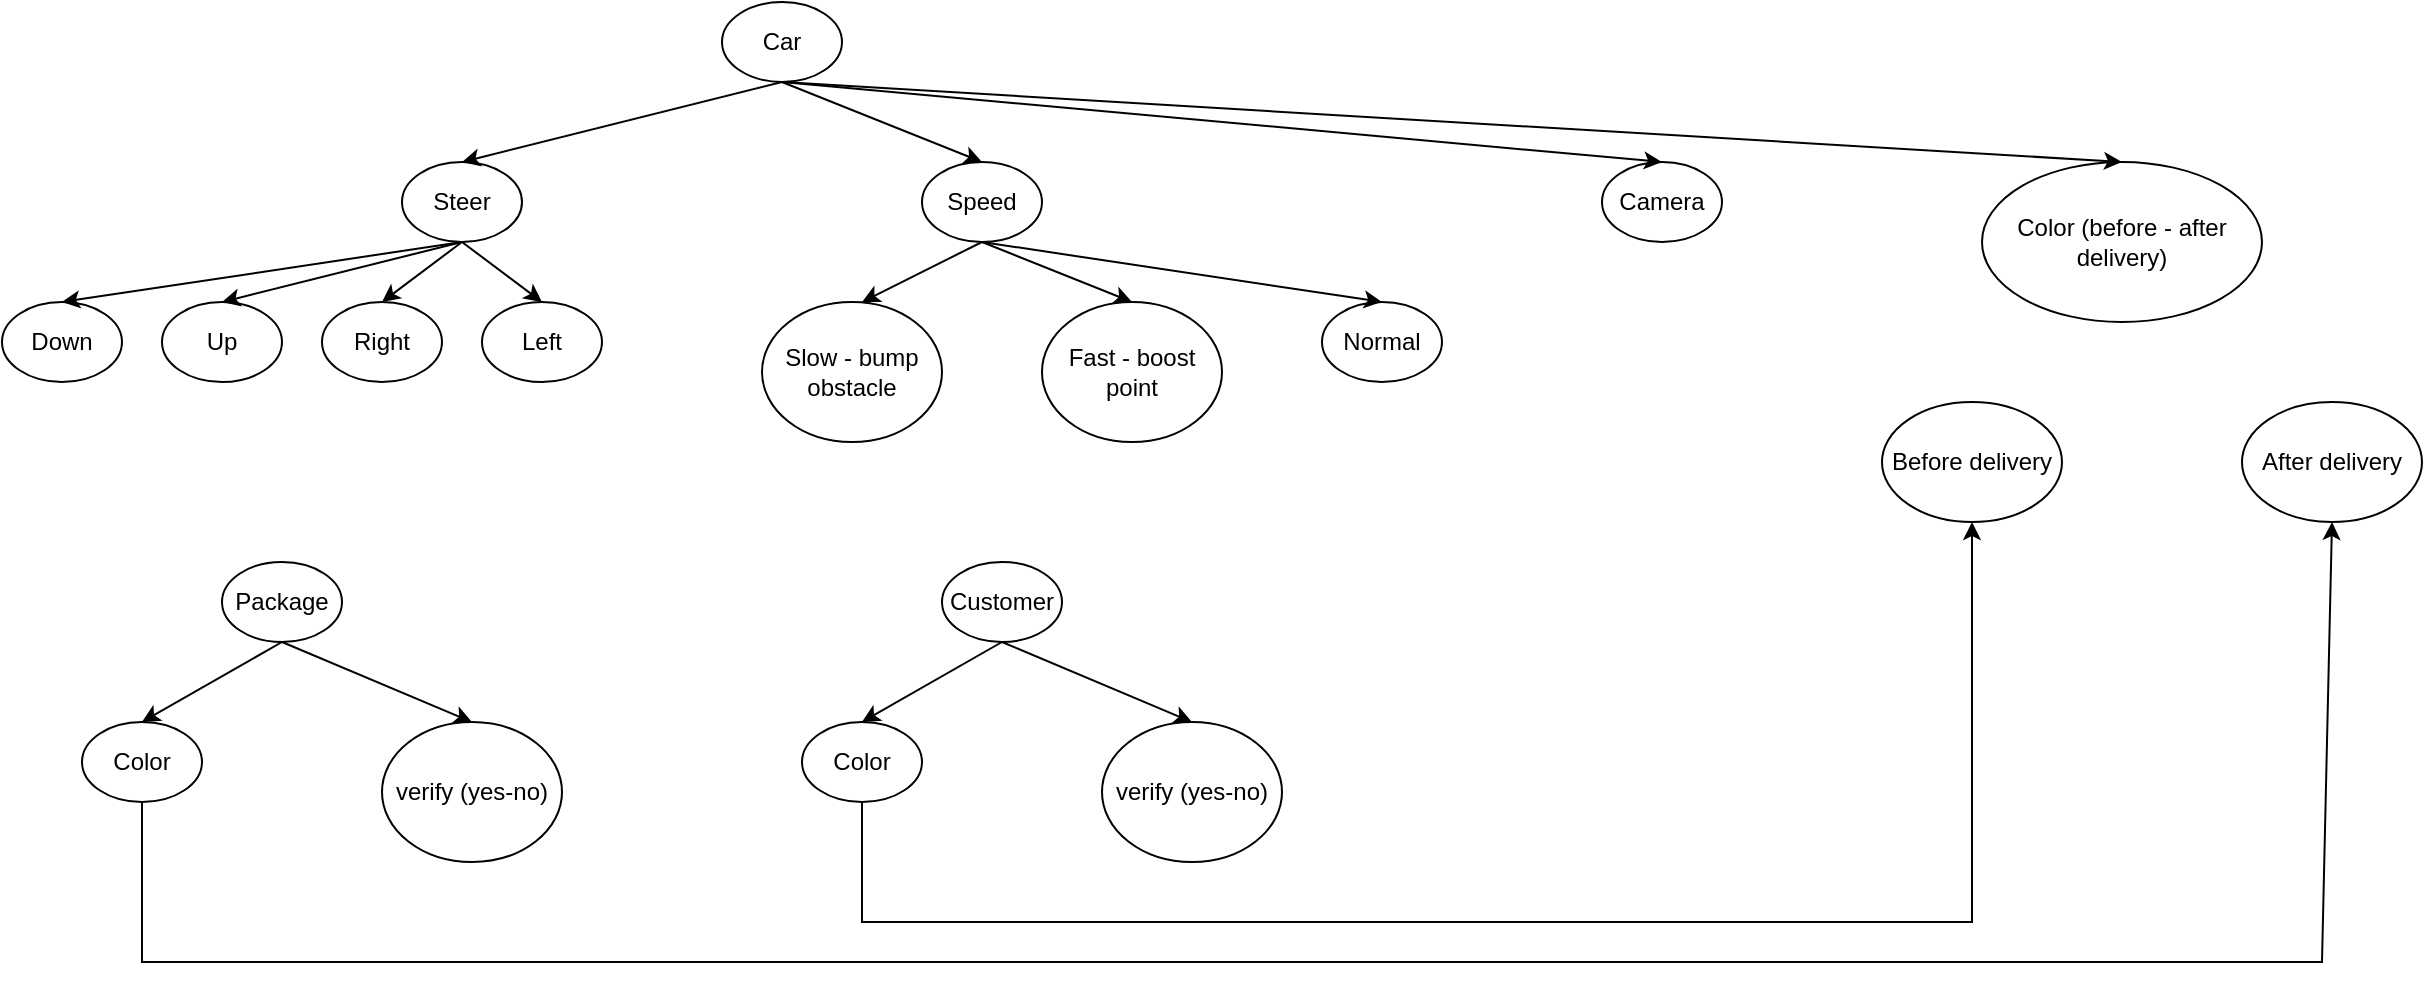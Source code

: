 <mxfile version="26.2.10">
  <diagram name="Car" id="uZsSFM7QWZw-cyeiCpEi">
    <mxGraphModel dx="1606" dy="811" grid="1" gridSize="10" guides="1" tooltips="1" connect="1" arrows="1" fold="1" page="1" pageScale="1" pageWidth="827" pageHeight="1169" math="0" shadow="0">
      <root>
        <mxCell id="0" />
        <mxCell id="1" parent="0" />
        <mxCell id="Y5Th7ZMCWnmkvRpqq-5N-1" value="Car" style="ellipse;whiteSpace=wrap;html=1;" vertex="1" parent="1">
          <mxGeometry x="360" y="280" width="60" height="40" as="geometry" />
        </mxCell>
        <mxCell id="Y5Th7ZMCWnmkvRpqq-5N-2" value="Steer" style="ellipse;whiteSpace=wrap;html=1;" vertex="1" parent="1">
          <mxGeometry x="200" y="360" width="60" height="40" as="geometry" />
        </mxCell>
        <mxCell id="Y5Th7ZMCWnmkvRpqq-5N-3" value="Speed" style="ellipse;whiteSpace=wrap;html=1;" vertex="1" parent="1">
          <mxGeometry x="460" y="360" width="60" height="40" as="geometry" />
        </mxCell>
        <mxCell id="Y5Th7ZMCWnmkvRpqq-5N-4" value="" style="endArrow=classic;html=1;rounded=0;exitX=0.5;exitY=1;exitDx=0;exitDy=0;entryX=0.5;entryY=0;entryDx=0;entryDy=0;" edge="1" parent="1" source="Y5Th7ZMCWnmkvRpqq-5N-1" target="Y5Th7ZMCWnmkvRpqq-5N-2">
          <mxGeometry width="50" height="50" relative="1" as="geometry">
            <mxPoint x="100" y="420" as="sourcePoint" />
            <mxPoint x="150" y="370" as="targetPoint" />
          </mxGeometry>
        </mxCell>
        <mxCell id="Y5Th7ZMCWnmkvRpqq-5N-5" value="" style="endArrow=classic;html=1;rounded=0;exitX=0.5;exitY=1;exitDx=0;exitDy=0;entryX=0.5;entryY=0;entryDx=0;entryDy=0;" edge="1" parent="1" source="Y5Th7ZMCWnmkvRpqq-5N-1" target="Y5Th7ZMCWnmkvRpqq-5N-3">
          <mxGeometry width="50" height="50" relative="1" as="geometry">
            <mxPoint x="250" y="500" as="sourcePoint" />
            <mxPoint x="300" y="450" as="targetPoint" />
          </mxGeometry>
        </mxCell>
        <mxCell id="Y5Th7ZMCWnmkvRpqq-5N-6" value="Slow - bump obstacle" style="ellipse;whiteSpace=wrap;html=1;" vertex="1" parent="1">
          <mxGeometry x="380" y="430" width="90" height="70" as="geometry" />
        </mxCell>
        <mxCell id="Y5Th7ZMCWnmkvRpqq-5N-7" value="Fast - boost point" style="ellipse;whiteSpace=wrap;html=1;" vertex="1" parent="1">
          <mxGeometry x="520" y="430" width="90" height="70" as="geometry" />
        </mxCell>
        <mxCell id="Y5Th7ZMCWnmkvRpqq-5N-9" value="" style="endArrow=classic;html=1;rounded=0;exitX=0.5;exitY=1;exitDx=0;exitDy=0;" edge="1" parent="1" source="Y5Th7ZMCWnmkvRpqq-5N-3">
          <mxGeometry width="50" height="50" relative="1" as="geometry">
            <mxPoint x="260" y="540" as="sourcePoint" />
            <mxPoint x="430" y="430" as="targetPoint" />
          </mxGeometry>
        </mxCell>
        <mxCell id="Y5Th7ZMCWnmkvRpqq-5N-10" value="" style="endArrow=classic;html=1;rounded=0;exitX=0.5;exitY=1;exitDx=0;exitDy=0;entryX=0.5;entryY=0;entryDx=0;entryDy=0;" edge="1" parent="1" source="Y5Th7ZMCWnmkvRpqq-5N-3" target="Y5Th7ZMCWnmkvRpqq-5N-7">
          <mxGeometry width="50" height="50" relative="1" as="geometry">
            <mxPoint x="410" y="580" as="sourcePoint" />
            <mxPoint x="460" y="530" as="targetPoint" />
          </mxGeometry>
        </mxCell>
        <mxCell id="Y5Th7ZMCWnmkvRpqq-5N-11" value="Right" style="ellipse;whiteSpace=wrap;html=1;" vertex="1" parent="1">
          <mxGeometry x="160" y="430" width="60" height="40" as="geometry" />
        </mxCell>
        <mxCell id="Y5Th7ZMCWnmkvRpqq-5N-13" value="Left" style="ellipse;whiteSpace=wrap;html=1;" vertex="1" parent="1">
          <mxGeometry x="240" y="430" width="60" height="40" as="geometry" />
        </mxCell>
        <mxCell id="Y5Th7ZMCWnmkvRpqq-5N-14" value="" style="endArrow=classic;html=1;rounded=0;exitX=0.5;exitY=1;exitDx=0;exitDy=0;entryX=0.5;entryY=0;entryDx=0;entryDy=0;" edge="1" parent="1" source="Y5Th7ZMCWnmkvRpqq-5N-2" target="Y5Th7ZMCWnmkvRpqq-5N-11">
          <mxGeometry width="50" height="50" relative="1" as="geometry">
            <mxPoint x="10" y="490" as="sourcePoint" />
            <mxPoint x="60" y="440" as="targetPoint" />
          </mxGeometry>
        </mxCell>
        <mxCell id="Y5Th7ZMCWnmkvRpqq-5N-15" value="" style="endArrow=classic;html=1;rounded=0;exitX=0.5;exitY=1;exitDx=0;exitDy=0;entryX=0.5;entryY=0;entryDx=0;entryDy=0;" edge="1" parent="1" source="Y5Th7ZMCWnmkvRpqq-5N-2" target="Y5Th7ZMCWnmkvRpqq-5N-13">
          <mxGeometry width="50" height="50" relative="1" as="geometry">
            <mxPoint x="120" y="570" as="sourcePoint" />
            <mxPoint x="170" y="520" as="targetPoint" />
          </mxGeometry>
        </mxCell>
        <mxCell id="Y5Th7ZMCWnmkvRpqq-5N-16" value="Up" style="ellipse;whiteSpace=wrap;html=1;" vertex="1" parent="1">
          <mxGeometry x="80" y="430" width="60" height="40" as="geometry" />
        </mxCell>
        <mxCell id="Y5Th7ZMCWnmkvRpqq-5N-17" value="Down" style="ellipse;whiteSpace=wrap;html=1;" vertex="1" parent="1">
          <mxGeometry y="430" width="60" height="40" as="geometry" />
        </mxCell>
        <mxCell id="Y5Th7ZMCWnmkvRpqq-5N-18" value="" style="endArrow=classic;html=1;rounded=0;exitX=0.5;exitY=1;exitDx=0;exitDy=0;entryX=0.5;entryY=0;entryDx=0;entryDy=0;" edge="1" parent="1" source="Y5Th7ZMCWnmkvRpqq-5N-2" target="Y5Th7ZMCWnmkvRpqq-5N-16">
          <mxGeometry width="50" height="50" relative="1" as="geometry">
            <mxPoint x="50" y="380" as="sourcePoint" />
            <mxPoint x="100" y="330" as="targetPoint" />
          </mxGeometry>
        </mxCell>
        <mxCell id="Y5Th7ZMCWnmkvRpqq-5N-19" value="" style="endArrow=classic;html=1;rounded=0;entryX=0.5;entryY=0;entryDx=0;entryDy=0;" edge="1" parent="1" target="Y5Th7ZMCWnmkvRpqq-5N-17">
          <mxGeometry width="50" height="50" relative="1" as="geometry">
            <mxPoint x="230" y="400" as="sourcePoint" />
            <mxPoint x="130" y="340" as="targetPoint" />
          </mxGeometry>
        </mxCell>
        <mxCell id="Y5Th7ZMCWnmkvRpqq-5N-20" value="Normal" style="ellipse;whiteSpace=wrap;html=1;" vertex="1" parent="1">
          <mxGeometry x="660" y="430" width="60" height="40" as="geometry" />
        </mxCell>
        <mxCell id="Y5Th7ZMCWnmkvRpqq-5N-21" value="" style="endArrow=classic;html=1;rounded=0;entryX=0.5;entryY=0;entryDx=0;entryDy=0;" edge="1" parent="1" target="Y5Th7ZMCWnmkvRpqq-5N-20">
          <mxGeometry width="50" height="50" relative="1" as="geometry">
            <mxPoint x="490" y="400" as="sourcePoint" />
            <mxPoint x="440" y="450" as="targetPoint" />
          </mxGeometry>
        </mxCell>
        <mxCell id="Y5Th7ZMCWnmkvRpqq-5N-22" value="Package" style="ellipse;whiteSpace=wrap;html=1;" vertex="1" parent="1">
          <mxGeometry x="110" y="560" width="60" height="40" as="geometry" />
        </mxCell>
        <mxCell id="Y5Th7ZMCWnmkvRpqq-5N-23" value="Color" style="ellipse;whiteSpace=wrap;html=1;" vertex="1" parent="1">
          <mxGeometry x="40" y="640" width="60" height="40" as="geometry" />
        </mxCell>
        <mxCell id="Y5Th7ZMCWnmkvRpqq-5N-25" value="verify (yes-no)" style="ellipse;whiteSpace=wrap;html=1;" vertex="1" parent="1">
          <mxGeometry x="190" y="640" width="90" height="70" as="geometry" />
        </mxCell>
        <mxCell id="Y5Th7ZMCWnmkvRpqq-5N-27" value="" style="endArrow=classic;html=1;rounded=0;exitX=0.5;exitY=1;exitDx=0;exitDy=0;entryX=0.5;entryY=0;entryDx=0;entryDy=0;" edge="1" parent="1" source="Y5Th7ZMCWnmkvRpqq-5N-22" target="Y5Th7ZMCWnmkvRpqq-5N-23">
          <mxGeometry width="50" height="50" relative="1" as="geometry">
            <mxPoint x="-30" y="620" as="sourcePoint" />
            <mxPoint x="20" y="570" as="targetPoint" />
          </mxGeometry>
        </mxCell>
        <mxCell id="Y5Th7ZMCWnmkvRpqq-5N-28" value="" style="endArrow=classic;html=1;rounded=0;entryX=0.5;entryY=0;entryDx=0;entryDy=0;" edge="1" parent="1" target="Y5Th7ZMCWnmkvRpqq-5N-25">
          <mxGeometry width="50" height="50" relative="1" as="geometry">
            <mxPoint x="140" y="600" as="sourcePoint" />
            <mxPoint x="30" y="580" as="targetPoint" />
          </mxGeometry>
        </mxCell>
        <mxCell id="Y5Th7ZMCWnmkvRpqq-5N-34" value="Customer" style="ellipse;whiteSpace=wrap;html=1;" vertex="1" parent="1">
          <mxGeometry x="470" y="560" width="60" height="40" as="geometry" />
        </mxCell>
        <mxCell id="Y5Th7ZMCWnmkvRpqq-5N-35" value="Color" style="ellipse;whiteSpace=wrap;html=1;" vertex="1" parent="1">
          <mxGeometry x="400" y="640" width="60" height="40" as="geometry" />
        </mxCell>
        <mxCell id="Y5Th7ZMCWnmkvRpqq-5N-36" value="verify (yes-no)" style="ellipse;whiteSpace=wrap;html=1;" vertex="1" parent="1">
          <mxGeometry x="550" y="640" width="90" height="70" as="geometry" />
        </mxCell>
        <mxCell id="Y5Th7ZMCWnmkvRpqq-5N-37" value="" style="endArrow=classic;html=1;rounded=0;exitX=0.5;exitY=1;exitDx=0;exitDy=0;entryX=0.5;entryY=0;entryDx=0;entryDy=0;" edge="1" parent="1" source="Y5Th7ZMCWnmkvRpqq-5N-34" target="Y5Th7ZMCWnmkvRpqq-5N-35">
          <mxGeometry width="50" height="50" relative="1" as="geometry">
            <mxPoint x="330" y="620" as="sourcePoint" />
            <mxPoint x="380" y="570" as="targetPoint" />
          </mxGeometry>
        </mxCell>
        <mxCell id="Y5Th7ZMCWnmkvRpqq-5N-38" value="" style="endArrow=classic;html=1;rounded=0;entryX=0.5;entryY=0;entryDx=0;entryDy=0;" edge="1" parent="1" target="Y5Th7ZMCWnmkvRpqq-5N-36">
          <mxGeometry width="50" height="50" relative="1" as="geometry">
            <mxPoint x="500" y="600" as="sourcePoint" />
            <mxPoint x="390" y="580" as="targetPoint" />
          </mxGeometry>
        </mxCell>
        <mxCell id="Y5Th7ZMCWnmkvRpqq-5N-39" value="Camera" style="ellipse;whiteSpace=wrap;html=1;" vertex="1" parent="1">
          <mxGeometry x="800" y="360" width="60" height="40" as="geometry" />
        </mxCell>
        <mxCell id="Y5Th7ZMCWnmkvRpqq-5N-40" value="" style="endArrow=classic;html=1;rounded=0;entryX=0.5;entryY=0;entryDx=0;entryDy=0;" edge="1" parent="1" target="Y5Th7ZMCWnmkvRpqq-5N-39">
          <mxGeometry width="50" height="50" relative="1" as="geometry">
            <mxPoint x="390" y="320" as="sourcePoint" />
            <mxPoint x="580" y="260" as="targetPoint" />
          </mxGeometry>
        </mxCell>
        <mxCell id="Y5Th7ZMCWnmkvRpqq-5N-42" value="Color (before - after delivery)" style="ellipse;whiteSpace=wrap;html=1;" vertex="1" parent="1">
          <mxGeometry x="990" y="360" width="140" height="80" as="geometry" />
        </mxCell>
        <mxCell id="Y5Th7ZMCWnmkvRpqq-5N-43" value="" style="endArrow=classic;html=1;rounded=0;exitX=0.5;exitY=1;exitDx=0;exitDy=0;entryX=0.5;entryY=0;entryDx=0;entryDy=0;" edge="1" parent="1" source="Y5Th7ZMCWnmkvRpqq-5N-1" target="Y5Th7ZMCWnmkvRpqq-5N-42">
          <mxGeometry width="50" height="50" relative="1" as="geometry">
            <mxPoint x="740" y="260" as="sourcePoint" />
            <mxPoint x="790" y="210" as="targetPoint" />
          </mxGeometry>
        </mxCell>
        <mxCell id="Y5Th7ZMCWnmkvRpqq-5N-44" value="" style="endArrow=classic;html=1;rounded=0;exitX=0.5;exitY=1;exitDx=0;exitDy=0;entryX=0.5;entryY=1;entryDx=0;entryDy=0;" edge="1" parent="1" source="Y5Th7ZMCWnmkvRpqq-5N-23" target="Y5Th7ZMCWnmkvRpqq-5N-48">
          <mxGeometry width="50" height="50" relative="1" as="geometry">
            <mxPoint x="480" y="780" as="sourcePoint" />
            <mxPoint x="1270" y="600" as="targetPoint" />
            <Array as="points">
              <mxPoint x="70" y="760" />
              <mxPoint x="1160" y="760" />
            </Array>
          </mxGeometry>
        </mxCell>
        <mxCell id="Y5Th7ZMCWnmkvRpqq-5N-45" value="" style="endArrow=classic;html=1;rounded=0;exitX=0.5;exitY=1;exitDx=0;exitDy=0;entryX=0.5;entryY=1;entryDx=0;entryDy=0;" edge="1" parent="1" source="Y5Th7ZMCWnmkvRpqq-5N-35" target="Y5Th7ZMCWnmkvRpqq-5N-46">
          <mxGeometry width="50" height="50" relative="1" as="geometry">
            <mxPoint x="770" y="610" as="sourcePoint" />
            <mxPoint x="720" y="590" as="targetPoint" />
            <Array as="points">
              <mxPoint x="430" y="740" />
              <mxPoint x="985" y="740" />
            </Array>
          </mxGeometry>
        </mxCell>
        <mxCell id="Y5Th7ZMCWnmkvRpqq-5N-46" value="Before delivery" style="ellipse;whiteSpace=wrap;html=1;" vertex="1" parent="1">
          <mxGeometry x="940" y="480" width="90" height="60" as="geometry" />
        </mxCell>
        <mxCell id="Y5Th7ZMCWnmkvRpqq-5N-48" value="After delivery" style="ellipse;whiteSpace=wrap;html=1;" vertex="1" parent="1">
          <mxGeometry x="1120" y="480" width="90" height="60" as="geometry" />
        </mxCell>
      </root>
    </mxGraphModel>
  </diagram>
</mxfile>
